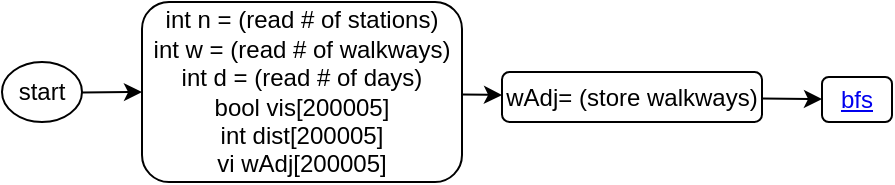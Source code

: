 <mxfile>
    <diagram id="lQiA2AT_U2tG5_ma6UdR" name="main">
        <mxGraphModel dx="986" dy="427" grid="1" gridSize="10" guides="1" tooltips="1" connect="1" arrows="1" fold="1" page="1" pageScale="1" pageWidth="850" pageHeight="1100" math="0" shadow="0">
            <root>
                <mxCell id="0"/>
                <mxCell id="1" parent="0"/>
                <mxCell id="4" value="" style="edgeStyle=none;html=1;" parent="1" source="2" target="3" edge="1">
                    <mxGeometry relative="1" as="geometry"/>
                </mxCell>
                <mxCell id="2" value="start" style="ellipse;whiteSpace=wrap;html=1;" parent="1" vertex="1">
                    <mxGeometry x="30" y="80" width="40" height="30" as="geometry"/>
                </mxCell>
                <mxCell id="6" value="" style="edgeStyle=none;html=1;" edge="1" parent="1" source="3" target="5">
                    <mxGeometry relative="1" as="geometry"/>
                </mxCell>
                <mxCell id="3" value="int n = (read # of stations)&lt;br&gt;int w = (read # of walkways)&lt;br&gt;int d = (read # of days)&lt;br&gt;bool vis[200005]&lt;br&gt;int dist[200005]&lt;br&gt;vi wAdj[200005]" style="rounded=1;whiteSpace=wrap;html=1;" parent="1" vertex="1">
                    <mxGeometry x="100" y="50" width="160" height="90" as="geometry"/>
                </mxCell>
                <mxCell id="xeO0U22lJMwXoUozHdFa-7" value="" style="edgeStyle=none;html=1;" edge="1" parent="1" source="5" target="xeO0U22lJMwXoUozHdFa-6">
                    <mxGeometry relative="1" as="geometry"/>
                </mxCell>
                <mxCell id="5" value="wAdj= (store walkways)" style="whiteSpace=wrap;html=1;rounded=1;" vertex="1" parent="1">
                    <mxGeometry x="280" y="85" width="130" height="25" as="geometry"/>
                </mxCell>
                <mxCell id="xeO0U22lJMwXoUozHdFa-6" value="&lt;a href=&quot;data:page/id,CfKXKt8JsqLS_MIE1iig&quot;&gt;bfs&lt;/a&gt;" style="whiteSpace=wrap;html=1;rounded=1;" vertex="1" parent="1">
                    <mxGeometry x="440" y="87.5" width="35" height="22.5" as="geometry"/>
                </mxCell>
            </root>
        </mxGraphModel>
    </diagram>
    <diagram id="CfKXKt8JsqLS_MIE1iig" name="bfs">
        <mxGraphModel dx="986" dy="427" grid="1" gridSize="10" guides="1" tooltips="1" connect="1" arrows="1" fold="1" page="1" pageScale="1" pageWidth="850" pageHeight="1100" math="0" shadow="0">
            <root>
                <mxCell id="0"/>
                <mxCell id="1" parent="0"/>
                <mxCell id="qDah53Sf5TOkjRmaj-aj-2" value="" style="edgeStyle=none;html=1;" edge="1" parent="1" source="7Z8oUxSPWwbxUw1xn7du-1" target="qDah53Sf5TOkjRmaj-aj-1">
                    <mxGeometry relative="1" as="geometry"/>
                </mxCell>
                <mxCell id="7Z8oUxSPWwbxUw1xn7du-1" value="vis[0] = true&lt;br&gt;dist[0] = 0&lt;br&gt;queue&amp;lt;int&amp;gt; path" style="rounded=1;whiteSpace=wrap;html=1;" vertex="1" parent="1">
                    <mxGeometry x="40" y="50" width="110" height="50" as="geometry"/>
                </mxCell>
                <mxCell id="qDah53Sf5TOkjRmaj-aj-7" value="" style="edgeStyle=none;html=1;" edge="1" parent="1" source="qDah53Sf5TOkjRmaj-aj-1" target="qDah53Sf5TOkjRmaj-aj-6">
                    <mxGeometry relative="1" as="geometry"/>
                </mxCell>
                <mxCell id="qDah53Sf5TOkjRmaj-aj-1" value="path.push(0)" style="whiteSpace=wrap;html=1;rounded=1;" vertex="1" parent="1">
                    <mxGeometry x="170" y="62.5" width="85" height="25" as="geometry"/>
                </mxCell>
                <mxCell id="qDah53Sf5TOkjRmaj-aj-9" value="" style="edgeStyle=none;html=1;" edge="1" parent="1" source="qDah53Sf5TOkjRmaj-aj-6" target="qDah53Sf5TOkjRmaj-aj-8">
                    <mxGeometry relative="1" as="geometry"/>
                </mxCell>
                <mxCell id="qDah53Sf5TOkjRmaj-aj-6" value="path.empty()" style="rhombus;whiteSpace=wrap;html=1;rounded=1;" vertex="1" parent="1">
                    <mxGeometry x="280" y="52.5" width="92.5" height="45" as="geometry"/>
                </mxCell>
                <mxCell id="qDah53Sf5TOkjRmaj-aj-11" value="" style="edgeStyle=none;html=1;" edge="1" parent="1" source="qDah53Sf5TOkjRmaj-aj-8" target="qDah53Sf5TOkjRmaj-aj-10">
                    <mxGeometry relative="1" as="geometry"/>
                </mxCell>
                <mxCell id="qDah53Sf5TOkjRmaj-aj-8" value="int cur = path.front()&lt;br&gt;path.pop()" style="whiteSpace=wrap;html=1;rounded=1;" vertex="1" parent="1">
                    <mxGeometry x="390" y="56.25" width="120" height="37.5" as="geometry"/>
                </mxCell>
                <mxCell id="_JjLqzjLkzcxDDMycRx5-2" value="" style="edgeStyle=none;html=1;" edge="1" parent="1" source="qDah53Sf5TOkjRmaj-aj-10" target="_JjLqzjLkzcxDDMycRx5-1">
                    <mxGeometry relative="1" as="geometry"/>
                </mxCell>
                <mxCell id="qDah53Sf5TOkjRmaj-aj-10" value="i = 0" style="whiteSpace=wrap;html=1;rounded=1;" vertex="1" parent="1">
                    <mxGeometry x="530" y="62.5" width="40" height="25" as="geometry"/>
                </mxCell>
                <mxCell id="_JjLqzjLkzcxDDMycRx5-3" value="N" style="edgeStyle=none;html=1;exitX=0;exitY=0.5;exitDx=0;exitDy=0;entryX=0.5;entryY=1;entryDx=0;entryDy=0;" edge="1" parent="1" source="_JjLqzjLkzcxDDMycRx5-1" target="qDah53Sf5TOkjRmaj-aj-8">
                    <mxGeometry relative="1" as="geometry"/>
                </mxCell>
                <mxCell id="ZSza2I6CCVD9dGHjPWxx-2" value="" style="edgeStyle=none;html=1;" edge="1" parent="1" source="_JjLqzjLkzcxDDMycRx5-1" target="ZSza2I6CCVD9dGHjPWxx-1">
                    <mxGeometry relative="1" as="geometry"/>
                </mxCell>
                <mxCell id="_JjLqzjLkzcxDDMycRx5-1" value="i &amp;lt; wAdj[cur].size()&lt;br&gt;i++" style="rhombus;whiteSpace=wrap;html=1;rounded=1;" vertex="1" parent="1">
                    <mxGeometry x="470" y="130" width="160" height="90" as="geometry"/>
                </mxCell>
                <mxCell id="ZSza2I6CCVD9dGHjPWxx-4" value="" style="edgeStyle=none;html=1;" edge="1" parent="1" source="ZSza2I6CCVD9dGHjPWxx-1" target="ZSza2I6CCVD9dGHjPWxx-3">
                    <mxGeometry relative="1" as="geometry"/>
                </mxCell>
                <mxCell id="ZSza2I6CCVD9dGHjPWxx-1" value="int ww = wAdj[cur][i]" style="whiteSpace=wrap;html=1;rounded=1;" vertex="1" parent="1">
                    <mxGeometry x="650" y="162.5" width="120" height="25" as="geometry"/>
                </mxCell>
                <mxCell id="ZSza2I6CCVD9dGHjPWxx-5" value="Y" style="edgeStyle=none;html=1;exitX=0;exitY=0.5;exitDx=0;exitDy=0;entryX=0.458;entryY=0.978;entryDx=0;entryDy=0;entryPerimeter=0;" edge="1" parent="1" source="ZSza2I6CCVD9dGHjPWxx-3" target="_JjLqzjLkzcxDDMycRx5-1">
                    <mxGeometry relative="1" as="geometry"/>
                </mxCell>
                <mxCell id="ZSza2I6CCVD9dGHjPWxx-7" value="N" style="edgeStyle=none;html=1;" edge="1" parent="1" source="ZSza2I6CCVD9dGHjPWxx-3" target="ZSza2I6CCVD9dGHjPWxx-6">
                    <mxGeometry relative="1" as="geometry"/>
                </mxCell>
                <mxCell id="ZSza2I6CCVD9dGHjPWxx-3" value="vis[ww]" style="rhombus;whiteSpace=wrap;html=1;rounded=1;" vertex="1" parent="1">
                    <mxGeometry x="675" y="210" width="70" height="50" as="geometry"/>
                </mxCell>
                <mxCell id="XMbgFETKpioXQgCt-heu-2" value="" style="edgeStyle=none;html=1;" edge="1" parent="1" source="ZSza2I6CCVD9dGHjPWxx-6" target="XMbgFETKpioXQgCt-heu-1">
                    <mxGeometry relative="1" as="geometry"/>
                </mxCell>
                <mxCell id="ZSza2I6CCVD9dGHjPWxx-6" value="dist[ww] = dist[ww] + 1" style="whiteSpace=wrap;html=1;rounded=1;" vertex="1" parent="1">
                    <mxGeometry x="645" y="300" width="130" height="25" as="geometry"/>
                </mxCell>
                <mxCell id="XMbgFETKpioXQgCt-heu-1" value="" style="whiteSpace=wrap;html=1;rounded=1;" vertex="1" parent="1">
                    <mxGeometry x="440" y="282.5" width="120" height="60" as="geometry"/>
                </mxCell>
            </root>
        </mxGraphModel>
    </diagram>
</mxfile>